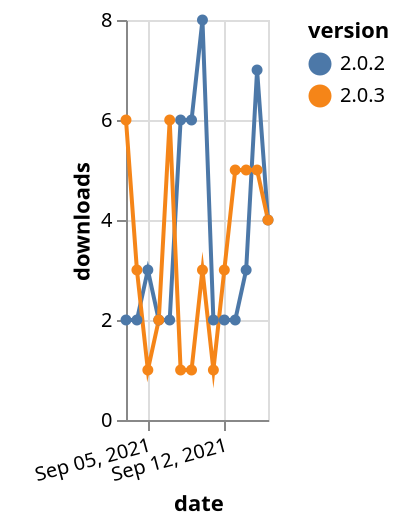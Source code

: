 {"$schema": "https://vega.github.io/schema/vega-lite/v5.json", "description": "A simple bar chart with embedded data.", "data": {"values": [{"date": "2021-09-03", "total": 7646, "delta": 2, "version": "2.0.2"}, {"date": "2021-09-04", "total": 7648, "delta": 2, "version": "2.0.2"}, {"date": "2021-09-05", "total": 7651, "delta": 3, "version": "2.0.2"}, {"date": "2021-09-06", "total": 7653, "delta": 2, "version": "2.0.2"}, {"date": "2021-09-07", "total": 7655, "delta": 2, "version": "2.0.2"}, {"date": "2021-09-08", "total": 7661, "delta": 6, "version": "2.0.2"}, {"date": "2021-09-09", "total": 7667, "delta": 6, "version": "2.0.2"}, {"date": "2021-09-10", "total": 7675, "delta": 8, "version": "2.0.2"}, {"date": "2021-09-11", "total": 7677, "delta": 2, "version": "2.0.2"}, {"date": "2021-09-12", "total": 7679, "delta": 2, "version": "2.0.2"}, {"date": "2021-09-13", "total": 7681, "delta": 2, "version": "2.0.2"}, {"date": "2021-09-14", "total": 7684, "delta": 3, "version": "2.0.2"}, {"date": "2021-09-15", "total": 7691, "delta": 7, "version": "2.0.2"}, {"date": "2021-09-16", "total": 7695, "delta": 4, "version": "2.0.2"}, {"date": "2021-09-03", "total": 1155, "delta": 6, "version": "2.0.3"}, {"date": "2021-09-04", "total": 1158, "delta": 3, "version": "2.0.3"}, {"date": "2021-09-05", "total": 1159, "delta": 1, "version": "2.0.3"}, {"date": "2021-09-06", "total": 1161, "delta": 2, "version": "2.0.3"}, {"date": "2021-09-07", "total": 1167, "delta": 6, "version": "2.0.3"}, {"date": "2021-09-08", "total": 1168, "delta": 1, "version": "2.0.3"}, {"date": "2021-09-09", "total": 1169, "delta": 1, "version": "2.0.3"}, {"date": "2021-09-10", "total": 1172, "delta": 3, "version": "2.0.3"}, {"date": "2021-09-11", "total": 1173, "delta": 1, "version": "2.0.3"}, {"date": "2021-09-12", "total": 1176, "delta": 3, "version": "2.0.3"}, {"date": "2021-09-13", "total": 1181, "delta": 5, "version": "2.0.3"}, {"date": "2021-09-14", "total": 1186, "delta": 5, "version": "2.0.3"}, {"date": "2021-09-15", "total": 1191, "delta": 5, "version": "2.0.3"}, {"date": "2021-09-16", "total": 1195, "delta": 4, "version": "2.0.3"}]}, "width": "container", "mark": {"type": "line", "point": {"filled": true}}, "encoding": {"x": {"field": "date", "type": "temporal", "timeUnit": "yearmonthdate", "title": "date", "axis": {"labelAngle": -15}}, "y": {"field": "delta", "type": "quantitative", "title": "downloads"}, "color": {"field": "version", "type": "nominal"}, "tooltip": {"field": "delta"}}}